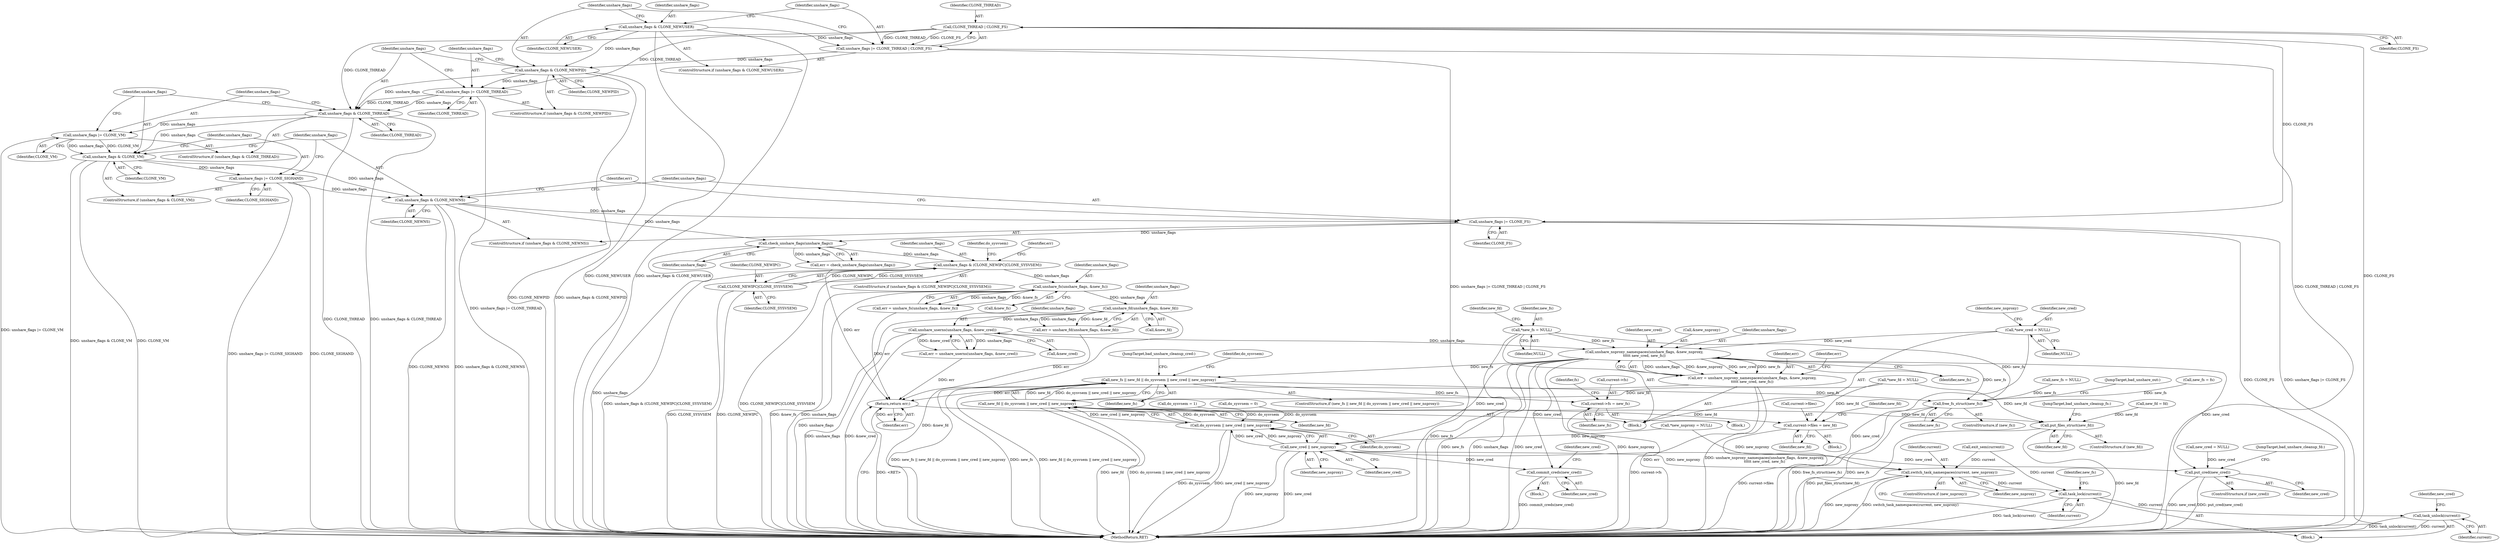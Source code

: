 digraph "0_linux_e66eded8309ebf679d3d3c1f5820d1f2ca332c71@pointer" {
"1000218" [label="(Call,unshare_nsproxy_namespaces(unshare_flags, &new_nsproxy,\n\t\t\t\t\t new_cred, new_fs))"];
"1000209" [label="(Call,unshare_userns(unshare_flags, &new_cred))"];
"1000200" [label="(Call,unshare_fd(unshare_flags, &new_fd))"];
"1000191" [label="(Call,unshare_fs(unshare_flags, &new_fs))"];
"1000181" [label="(Call,unshare_flags & (CLONE_NEWIPC|CLONE_SYSVSEM))"];
"1000175" [label="(Call,check_unshare_flags(unshare_flags))"];
"1000167" [label="(Call,unshare_flags & CLONE_NEWNS)"];
"1000163" [label="(Call,unshare_flags |= CLONE_SIGHAND)"];
"1000160" [label="(Call,unshare_flags & CLONE_VM)"];
"1000156" [label="(Call,unshare_flags |= CLONE_VM)"];
"1000153" [label="(Call,unshare_flags & CLONE_THREAD)"];
"1000149" [label="(Call,unshare_flags |= CLONE_THREAD)"];
"1000146" [label="(Call,unshare_flags & CLONE_NEWPID)"];
"1000140" [label="(Call,unshare_flags |= CLONE_THREAD | CLONE_FS)"];
"1000137" [label="(Call,unshare_flags & CLONE_NEWUSER)"];
"1000142" [label="(Call,CLONE_THREAD | CLONE_FS)"];
"1000170" [label="(Call,unshare_flags |= CLONE_FS)"];
"1000183" [label="(Call,CLONE_NEWIPC|CLONE_SYSVSEM)"];
"1000124" [label="(Call,*new_cred = NULL)"];
"1000115" [label="(Call,*new_fs = NULL)"];
"1000216" [label="(Call,err = unshare_nsproxy_namespaces(unshare_flags, &new_nsproxy,\n\t\t\t\t\t new_cred, new_fs))"];
"1000327" [label="(Return,return err;)"];
"1000228" [label="(Call,new_fs || new_fd || do_sysvsem || new_cred || new_nsproxy)"];
"1000263" [label="(Call,current->fs = new_fs)"];
"1000324" [label="(Call,free_fs_struct(new_fs))"];
"1000234" [label="(Call,new_cred || new_nsproxy)"];
"1000232" [label="(Call,do_sysvsem || new_cred || new_nsproxy)"];
"1000230" [label="(Call,new_fd || do_sysvsem || new_cred || new_nsproxy)"];
"1000293" [label="(Call,current->files = new_fd)"];
"1000319" [label="(Call,put_files_struct(new_fd))"];
"1000245" [label="(Call,switch_task_namespaces(current, new_nsproxy))"];
"1000248" [label="(Call,task_lock(current))"];
"1000301" [label="(Call,task_unlock(current))"];
"1000306" [label="(Call,commit_creds(new_cred))"];
"1000314" [label="(Call,put_cred(new_cred))"];
"1000142" [label="(Call,CLONE_THREAD | CLONE_FS)"];
"1000287" [label="(Block,)"];
"1000148" [label="(Identifier,CLONE_NEWPID)"];
"1000227" [label="(ControlStructure,if (new_fs || new_fd || do_sysvsem || new_cred || new_nsproxy))"];
"1000217" [label="(Identifier,err)"];
"1000315" [label="(Identifier,new_cred)"];
"1000185" [label="(Identifier,CLONE_SYSVSEM)"];
"1000316" [label="(JumpTarget,bad_unshare_cleanup_fd:)"];
"1000155" [label="(Identifier,CLONE_THREAD)"];
"1000169" [label="(Identifier,CLONE_NEWNS)"];
"1000294" [label="(Call,current->files)"];
"1000320" [label="(Identifier,new_fd)"];
"1000328" [label="(Identifier,err)"];
"1000293" [label="(Call,current->files = new_fd)"];
"1000218" [label="(Call,unshare_nsproxy_namespaces(unshare_flags, &new_nsproxy,\n\t\t\t\t\t new_cred, new_fs))"];
"1000307" [label="(Identifier,new_cred)"];
"1000152" [label="(ControlStructure,if (unshare_flags & CLONE_THREAD))"];
"1000317" [label="(ControlStructure,if (new_fd))"];
"1000219" [label="(Identifier,unshare_flags)"];
"1000161" [label="(Identifier,unshare_flags)"];
"1000186" [label="(Call,do_sysvsem = 1)"];
"1000305" [label="(Block,)"];
"1000248" [label="(Call,task_lock(current))"];
"1000329" [label="(MethodReturn,RET)"];
"1000207" [label="(Call,err = unshare_userns(unshare_flags, &new_cred))"];
"1000273" [label="(Call,new_fs = NULL)"];
"1000191" [label="(Call,unshare_fs(unshare_flags, &new_fs))"];
"1000124" [label="(Call,*new_cred = NULL)"];
"1000147" [label="(Identifier,unshare_flags)"];
"1000167" [label="(Call,unshare_flags & CLONE_NEWNS)"];
"1000157" [label="(Identifier,unshare_flags)"];
"1000251" [label="(Identifier,new_fs)"];
"1000172" [label="(Identifier,CLONE_FS)"];
"1000154" [label="(Identifier,unshare_flags)"];
"1000190" [label="(Identifier,err)"];
"1000193" [label="(Call,&new_fs)"];
"1000321" [label="(JumpTarget,bad_unshare_cleanup_fs:)"];
"1000182" [label="(Identifier,unshare_flags)"];
"1000176" [label="(Identifier,unshare_flags)"];
"1000236" [label="(Identifier,new_nsproxy)"];
"1000211" [label="(Call,&new_cred)"];
"1000139" [label="(Identifier,CLONE_NEWUSER)"];
"1000120" [label="(Call,*new_fd = NULL)"];
"1000171" [label="(Identifier,unshare_flags)"];
"1000225" [label="(Identifier,err)"];
"1000162" [label="(Identifier,CLONE_VM)"];
"1000187" [label="(Identifier,do_sysvsem)"];
"1000200" [label="(Call,unshare_fd(unshare_flags, &new_fd))"];
"1000299" [label="(Identifier,new_fd)"];
"1000267" [label="(Identifier,new_fs)"];
"1000153" [label="(Call,unshare_flags & CLONE_THREAD)"];
"1000150" [label="(Identifier,unshare_flags)"];
"1000160" [label="(Call,unshare_flags & CLONE_VM)"];
"1000326" [label="(JumpTarget,bad_unshare_out:)"];
"1000164" [label="(Identifier,unshare_flags)"];
"1000232" [label="(Call,do_sysvsem || new_cred || new_nsproxy)"];
"1000222" [label="(Identifier,new_cred)"];
"1000165" [label="(Identifier,CLONE_SIGHAND)"];
"1000146" [label="(Call,unshare_flags & CLONE_NEWPID)"];
"1000121" [label="(Identifier,new_fd)"];
"1000129" [label="(Identifier,new_nsproxy)"];
"1000314" [label="(Call,put_cred(new_cred))"];
"1000168" [label="(Identifier,unshare_flags)"];
"1000128" [label="(Call,*new_nsproxy = NULL)"];
"1000306" [label="(Call,commit_creds(new_cred))"];
"1000234" [label="(Call,new_cred || new_nsproxy)"];
"1000249" [label="(Identifier,current)"];
"1000325" [label="(Identifier,new_fs)"];
"1000327" [label="(Return,return err;)"];
"1000322" [label="(ControlStructure,if (new_fs))"];
"1000298" [label="(Call,new_fd = fd)"];
"1000301" [label="(Call,task_unlock(current))"];
"1000170" [label="(Call,unshare_flags |= CLONE_FS)"];
"1000233" [label="(Identifier,do_sysvsem)"];
"1000237" [label="(Block,)"];
"1000159" [label="(ControlStructure,if (unshare_flags & CLONE_VM))"];
"1000277" [label="(Call,new_fs = fs)"];
"1000192" [label="(Identifier,unshare_flags)"];
"1000140" [label="(Call,unshare_flags |= CLONE_THREAD | CLONE_FS)"];
"1000241" [label="(Call,exit_sem(current))"];
"1000209" [label="(Call,unshare_userns(unshare_flags, &new_cred))"];
"1000145" [label="(ControlStructure,if (unshare_flags & CLONE_NEWPID))"];
"1000252" [label="(Block,)"];
"1000235" [label="(Identifier,new_cred)"];
"1000181" [label="(Call,unshare_flags & (CLONE_NEWIPC|CLONE_SYSVSEM))"];
"1000180" [label="(ControlStructure,if (unshare_flags & (CLONE_NEWIPC|CLONE_SYSVSEM)))"];
"1000125" [label="(Identifier,new_cred)"];
"1000243" [label="(ControlStructure,if (new_nsproxy))"];
"1000116" [label="(Identifier,new_fs)"];
"1000137" [label="(Call,unshare_flags & CLONE_NEWUSER)"];
"1000173" [label="(Call,err = check_unshare_flags(unshare_flags))"];
"1000115" [label="(Call,*new_fs = NULL)"];
"1000319" [label="(Call,put_files_struct(new_fd))"];
"1000198" [label="(Call,err = unshare_fd(unshare_flags, &new_fd))"];
"1000231" [label="(Identifier,new_fd)"];
"1000230" [label="(Call,new_fd || do_sysvsem || new_cred || new_nsproxy)"];
"1000158" [label="(Identifier,CLONE_VM)"];
"1000210" [label="(Identifier,unshare_flags)"];
"1000297" [label="(Identifier,new_fd)"];
"1000126" [label="(Identifier,NULL)"];
"1000312" [label="(ControlStructure,if (new_cred))"];
"1000220" [label="(Call,&new_nsproxy)"];
"1000201" [label="(Identifier,unshare_flags)"];
"1000189" [label="(Call,err = unshare_fs(unshare_flags, &new_fs))"];
"1000228" [label="(Call,new_fs || new_fd || do_sysvsem || new_cred || new_nsproxy)"];
"1000246" [label="(Identifier,current)"];
"1000138" [label="(Identifier,unshare_flags)"];
"1000309" [label="(Identifier,new_cred)"];
"1000245" [label="(Call,switch_task_namespaces(current, new_nsproxy))"];
"1000175" [label="(Call,check_unshare_flags(unshare_flags))"];
"1000112" [label="(Block,)"];
"1000117" [label="(Identifier,NULL)"];
"1000163" [label="(Call,unshare_flags |= CLONE_SIGHAND)"];
"1000149" [label="(Call,unshare_flags |= CLONE_THREAD)"];
"1000229" [label="(Identifier,new_fs)"];
"1000216" [label="(Call,err = unshare_nsproxy_namespaces(unshare_flags, &new_nsproxy,\n\t\t\t\t\t new_cred, new_fs))"];
"1000302" [label="(Identifier,current)"];
"1000271" [label="(Identifier,fs)"];
"1000174" [label="(Identifier,err)"];
"1000311" [label="(JumpTarget,bad_unshare_cleanup_cred:)"];
"1000166" [label="(ControlStructure,if (unshare_flags & CLONE_NEWNS))"];
"1000202" [label="(Call,&new_fd)"];
"1000239" [label="(Identifier,do_sysvsem)"];
"1000324" [label="(Call,free_fs_struct(new_fs))"];
"1000308" [label="(Call,new_cred = NULL)"];
"1000151" [label="(Identifier,CLONE_THREAD)"];
"1000144" [label="(Identifier,CLONE_FS)"];
"1000143" [label="(Identifier,CLONE_THREAD)"];
"1000264" [label="(Call,current->fs)"];
"1000132" [label="(Call,do_sysvsem = 0)"];
"1000141" [label="(Identifier,unshare_flags)"];
"1000156" [label="(Call,unshare_flags |= CLONE_VM)"];
"1000304" [label="(Identifier,new_cred)"];
"1000247" [label="(Identifier,new_nsproxy)"];
"1000263" [label="(Call,current->fs = new_fs)"];
"1000184" [label="(Identifier,CLONE_NEWIPC)"];
"1000223" [label="(Identifier,new_fs)"];
"1000136" [label="(ControlStructure,if (unshare_flags & CLONE_NEWUSER))"];
"1000183" [label="(Call,CLONE_NEWIPC|CLONE_SYSVSEM)"];
"1000218" -> "1000216"  [label="AST: "];
"1000218" -> "1000223"  [label="CFG: "];
"1000219" -> "1000218"  [label="AST: "];
"1000220" -> "1000218"  [label="AST: "];
"1000222" -> "1000218"  [label="AST: "];
"1000223" -> "1000218"  [label="AST: "];
"1000216" -> "1000218"  [label="CFG: "];
"1000218" -> "1000329"  [label="DDG: new_fs"];
"1000218" -> "1000329"  [label="DDG: unshare_flags"];
"1000218" -> "1000329"  [label="DDG: new_cred"];
"1000218" -> "1000329"  [label="DDG: &new_nsproxy"];
"1000218" -> "1000216"  [label="DDG: unshare_flags"];
"1000218" -> "1000216"  [label="DDG: &new_nsproxy"];
"1000218" -> "1000216"  [label="DDG: new_cred"];
"1000218" -> "1000216"  [label="DDG: new_fs"];
"1000209" -> "1000218"  [label="DDG: unshare_flags"];
"1000124" -> "1000218"  [label="DDG: new_cred"];
"1000115" -> "1000218"  [label="DDG: new_fs"];
"1000218" -> "1000228"  [label="DDG: new_fs"];
"1000218" -> "1000234"  [label="DDG: new_cred"];
"1000218" -> "1000306"  [label="DDG: new_cred"];
"1000218" -> "1000314"  [label="DDG: new_cred"];
"1000218" -> "1000324"  [label="DDG: new_fs"];
"1000209" -> "1000207"  [label="AST: "];
"1000209" -> "1000211"  [label="CFG: "];
"1000210" -> "1000209"  [label="AST: "];
"1000211" -> "1000209"  [label="AST: "];
"1000207" -> "1000209"  [label="CFG: "];
"1000209" -> "1000329"  [label="DDG: unshare_flags"];
"1000209" -> "1000329"  [label="DDG: &new_cred"];
"1000209" -> "1000207"  [label="DDG: unshare_flags"];
"1000209" -> "1000207"  [label="DDG: &new_cred"];
"1000200" -> "1000209"  [label="DDG: unshare_flags"];
"1000200" -> "1000198"  [label="AST: "];
"1000200" -> "1000202"  [label="CFG: "];
"1000201" -> "1000200"  [label="AST: "];
"1000202" -> "1000200"  [label="AST: "];
"1000198" -> "1000200"  [label="CFG: "];
"1000200" -> "1000329"  [label="DDG: unshare_flags"];
"1000200" -> "1000329"  [label="DDG: &new_fd"];
"1000200" -> "1000198"  [label="DDG: unshare_flags"];
"1000200" -> "1000198"  [label="DDG: &new_fd"];
"1000191" -> "1000200"  [label="DDG: unshare_flags"];
"1000191" -> "1000189"  [label="AST: "];
"1000191" -> "1000193"  [label="CFG: "];
"1000192" -> "1000191"  [label="AST: "];
"1000193" -> "1000191"  [label="AST: "];
"1000189" -> "1000191"  [label="CFG: "];
"1000191" -> "1000329"  [label="DDG: &new_fs"];
"1000191" -> "1000329"  [label="DDG: unshare_flags"];
"1000191" -> "1000189"  [label="DDG: unshare_flags"];
"1000191" -> "1000189"  [label="DDG: &new_fs"];
"1000181" -> "1000191"  [label="DDG: unshare_flags"];
"1000181" -> "1000180"  [label="AST: "];
"1000181" -> "1000183"  [label="CFG: "];
"1000182" -> "1000181"  [label="AST: "];
"1000183" -> "1000181"  [label="AST: "];
"1000187" -> "1000181"  [label="CFG: "];
"1000190" -> "1000181"  [label="CFG: "];
"1000181" -> "1000329"  [label="DDG: unshare_flags & (CLONE_NEWIPC|CLONE_SYSVSEM)"];
"1000181" -> "1000329"  [label="DDG: CLONE_NEWIPC|CLONE_SYSVSEM"];
"1000175" -> "1000181"  [label="DDG: unshare_flags"];
"1000183" -> "1000181"  [label="DDG: CLONE_NEWIPC"];
"1000183" -> "1000181"  [label="DDG: CLONE_SYSVSEM"];
"1000175" -> "1000173"  [label="AST: "];
"1000175" -> "1000176"  [label="CFG: "];
"1000176" -> "1000175"  [label="AST: "];
"1000173" -> "1000175"  [label="CFG: "];
"1000175" -> "1000329"  [label="DDG: unshare_flags"];
"1000175" -> "1000173"  [label="DDG: unshare_flags"];
"1000167" -> "1000175"  [label="DDG: unshare_flags"];
"1000170" -> "1000175"  [label="DDG: unshare_flags"];
"1000167" -> "1000166"  [label="AST: "];
"1000167" -> "1000169"  [label="CFG: "];
"1000168" -> "1000167"  [label="AST: "];
"1000169" -> "1000167"  [label="AST: "];
"1000171" -> "1000167"  [label="CFG: "];
"1000174" -> "1000167"  [label="CFG: "];
"1000167" -> "1000329"  [label="DDG: CLONE_NEWNS"];
"1000167" -> "1000329"  [label="DDG: unshare_flags & CLONE_NEWNS"];
"1000163" -> "1000167"  [label="DDG: unshare_flags"];
"1000160" -> "1000167"  [label="DDG: unshare_flags"];
"1000167" -> "1000170"  [label="DDG: unshare_flags"];
"1000163" -> "1000159"  [label="AST: "];
"1000163" -> "1000165"  [label="CFG: "];
"1000164" -> "1000163"  [label="AST: "];
"1000165" -> "1000163"  [label="AST: "];
"1000168" -> "1000163"  [label="CFG: "];
"1000163" -> "1000329"  [label="DDG: unshare_flags |= CLONE_SIGHAND"];
"1000163" -> "1000329"  [label="DDG: CLONE_SIGHAND"];
"1000160" -> "1000163"  [label="DDG: unshare_flags"];
"1000160" -> "1000159"  [label="AST: "];
"1000160" -> "1000162"  [label="CFG: "];
"1000161" -> "1000160"  [label="AST: "];
"1000162" -> "1000160"  [label="AST: "];
"1000164" -> "1000160"  [label="CFG: "];
"1000168" -> "1000160"  [label="CFG: "];
"1000160" -> "1000329"  [label="DDG: unshare_flags & CLONE_VM"];
"1000160" -> "1000329"  [label="DDG: CLONE_VM"];
"1000156" -> "1000160"  [label="DDG: unshare_flags"];
"1000156" -> "1000160"  [label="DDG: CLONE_VM"];
"1000153" -> "1000160"  [label="DDG: unshare_flags"];
"1000156" -> "1000152"  [label="AST: "];
"1000156" -> "1000158"  [label="CFG: "];
"1000157" -> "1000156"  [label="AST: "];
"1000158" -> "1000156"  [label="AST: "];
"1000161" -> "1000156"  [label="CFG: "];
"1000156" -> "1000329"  [label="DDG: unshare_flags |= CLONE_VM"];
"1000153" -> "1000156"  [label="DDG: unshare_flags"];
"1000153" -> "1000152"  [label="AST: "];
"1000153" -> "1000155"  [label="CFG: "];
"1000154" -> "1000153"  [label="AST: "];
"1000155" -> "1000153"  [label="AST: "];
"1000157" -> "1000153"  [label="CFG: "];
"1000161" -> "1000153"  [label="CFG: "];
"1000153" -> "1000329"  [label="DDG: CLONE_THREAD"];
"1000153" -> "1000329"  [label="DDG: unshare_flags & CLONE_THREAD"];
"1000149" -> "1000153"  [label="DDG: unshare_flags"];
"1000149" -> "1000153"  [label="DDG: CLONE_THREAD"];
"1000146" -> "1000153"  [label="DDG: unshare_flags"];
"1000142" -> "1000153"  [label="DDG: CLONE_THREAD"];
"1000149" -> "1000145"  [label="AST: "];
"1000149" -> "1000151"  [label="CFG: "];
"1000150" -> "1000149"  [label="AST: "];
"1000151" -> "1000149"  [label="AST: "];
"1000154" -> "1000149"  [label="CFG: "];
"1000149" -> "1000329"  [label="DDG: unshare_flags |= CLONE_THREAD"];
"1000146" -> "1000149"  [label="DDG: unshare_flags"];
"1000142" -> "1000149"  [label="DDG: CLONE_THREAD"];
"1000146" -> "1000145"  [label="AST: "];
"1000146" -> "1000148"  [label="CFG: "];
"1000147" -> "1000146"  [label="AST: "];
"1000148" -> "1000146"  [label="AST: "];
"1000150" -> "1000146"  [label="CFG: "];
"1000154" -> "1000146"  [label="CFG: "];
"1000146" -> "1000329"  [label="DDG: CLONE_NEWPID"];
"1000146" -> "1000329"  [label="DDG: unshare_flags & CLONE_NEWPID"];
"1000140" -> "1000146"  [label="DDG: unshare_flags"];
"1000137" -> "1000146"  [label="DDG: unshare_flags"];
"1000140" -> "1000136"  [label="AST: "];
"1000140" -> "1000142"  [label="CFG: "];
"1000141" -> "1000140"  [label="AST: "];
"1000142" -> "1000140"  [label="AST: "];
"1000147" -> "1000140"  [label="CFG: "];
"1000140" -> "1000329"  [label="DDG: CLONE_THREAD | CLONE_FS"];
"1000140" -> "1000329"  [label="DDG: unshare_flags |= CLONE_THREAD | CLONE_FS"];
"1000137" -> "1000140"  [label="DDG: unshare_flags"];
"1000142" -> "1000140"  [label="DDG: CLONE_THREAD"];
"1000142" -> "1000140"  [label="DDG: CLONE_FS"];
"1000137" -> "1000136"  [label="AST: "];
"1000137" -> "1000139"  [label="CFG: "];
"1000138" -> "1000137"  [label="AST: "];
"1000139" -> "1000137"  [label="AST: "];
"1000141" -> "1000137"  [label="CFG: "];
"1000147" -> "1000137"  [label="CFG: "];
"1000137" -> "1000329"  [label="DDG: CLONE_NEWUSER"];
"1000137" -> "1000329"  [label="DDG: unshare_flags & CLONE_NEWUSER"];
"1000142" -> "1000144"  [label="CFG: "];
"1000143" -> "1000142"  [label="AST: "];
"1000144" -> "1000142"  [label="AST: "];
"1000142" -> "1000329"  [label="DDG: CLONE_FS"];
"1000142" -> "1000170"  [label="DDG: CLONE_FS"];
"1000170" -> "1000166"  [label="AST: "];
"1000170" -> "1000172"  [label="CFG: "];
"1000171" -> "1000170"  [label="AST: "];
"1000172" -> "1000170"  [label="AST: "];
"1000174" -> "1000170"  [label="CFG: "];
"1000170" -> "1000329"  [label="DDG: CLONE_FS"];
"1000170" -> "1000329"  [label="DDG: unshare_flags |= CLONE_FS"];
"1000183" -> "1000185"  [label="CFG: "];
"1000184" -> "1000183"  [label="AST: "];
"1000185" -> "1000183"  [label="AST: "];
"1000183" -> "1000329"  [label="DDG: CLONE_SYSVSEM"];
"1000183" -> "1000329"  [label="DDG: CLONE_NEWIPC"];
"1000124" -> "1000112"  [label="AST: "];
"1000124" -> "1000126"  [label="CFG: "];
"1000125" -> "1000124"  [label="AST: "];
"1000126" -> "1000124"  [label="AST: "];
"1000129" -> "1000124"  [label="CFG: "];
"1000124" -> "1000329"  [label="DDG: new_cred"];
"1000115" -> "1000112"  [label="AST: "];
"1000115" -> "1000117"  [label="CFG: "];
"1000116" -> "1000115"  [label="AST: "];
"1000117" -> "1000115"  [label="AST: "];
"1000121" -> "1000115"  [label="CFG: "];
"1000115" -> "1000329"  [label="DDG: new_fs"];
"1000115" -> "1000324"  [label="DDG: new_fs"];
"1000216" -> "1000112"  [label="AST: "];
"1000217" -> "1000216"  [label="AST: "];
"1000225" -> "1000216"  [label="CFG: "];
"1000216" -> "1000329"  [label="DDG: err"];
"1000216" -> "1000329"  [label="DDG: unshare_nsproxy_namespaces(unshare_flags, &new_nsproxy,\n\t\t\t\t\t new_cred, new_fs)"];
"1000216" -> "1000327"  [label="DDG: err"];
"1000327" -> "1000112"  [label="AST: "];
"1000327" -> "1000328"  [label="CFG: "];
"1000328" -> "1000327"  [label="AST: "];
"1000329" -> "1000327"  [label="CFG: "];
"1000327" -> "1000329"  [label="DDG: <RET>"];
"1000328" -> "1000327"  [label="DDG: err"];
"1000189" -> "1000327"  [label="DDG: err"];
"1000207" -> "1000327"  [label="DDG: err"];
"1000198" -> "1000327"  [label="DDG: err"];
"1000173" -> "1000327"  [label="DDG: err"];
"1000228" -> "1000227"  [label="AST: "];
"1000228" -> "1000229"  [label="CFG: "];
"1000228" -> "1000230"  [label="CFG: "];
"1000229" -> "1000228"  [label="AST: "];
"1000230" -> "1000228"  [label="AST: "];
"1000239" -> "1000228"  [label="CFG: "];
"1000311" -> "1000228"  [label="CFG: "];
"1000228" -> "1000329"  [label="DDG: new_fs || new_fd || do_sysvsem || new_cred || new_nsproxy"];
"1000228" -> "1000329"  [label="DDG: new_fs"];
"1000228" -> "1000329"  [label="DDG: new_fd || do_sysvsem || new_cred || new_nsproxy"];
"1000230" -> "1000228"  [label="DDG: new_fd"];
"1000230" -> "1000228"  [label="DDG: do_sysvsem || new_cred || new_nsproxy"];
"1000228" -> "1000263"  [label="DDG: new_fs"];
"1000228" -> "1000324"  [label="DDG: new_fs"];
"1000263" -> "1000252"  [label="AST: "];
"1000263" -> "1000267"  [label="CFG: "];
"1000264" -> "1000263"  [label="AST: "];
"1000267" -> "1000263"  [label="AST: "];
"1000271" -> "1000263"  [label="CFG: "];
"1000263" -> "1000329"  [label="DDG: current->fs"];
"1000324" -> "1000322"  [label="AST: "];
"1000324" -> "1000325"  [label="CFG: "];
"1000325" -> "1000324"  [label="AST: "];
"1000326" -> "1000324"  [label="CFG: "];
"1000324" -> "1000329"  [label="DDG: free_fs_struct(new_fs)"];
"1000324" -> "1000329"  [label="DDG: new_fs"];
"1000273" -> "1000324"  [label="DDG: new_fs"];
"1000277" -> "1000324"  [label="DDG: new_fs"];
"1000234" -> "1000232"  [label="AST: "];
"1000234" -> "1000235"  [label="CFG: "];
"1000234" -> "1000236"  [label="CFG: "];
"1000235" -> "1000234"  [label="AST: "];
"1000236" -> "1000234"  [label="AST: "];
"1000232" -> "1000234"  [label="CFG: "];
"1000234" -> "1000329"  [label="DDG: new_nsproxy"];
"1000234" -> "1000329"  [label="DDG: new_cred"];
"1000234" -> "1000232"  [label="DDG: new_cred"];
"1000234" -> "1000232"  [label="DDG: new_nsproxy"];
"1000128" -> "1000234"  [label="DDG: new_nsproxy"];
"1000234" -> "1000245"  [label="DDG: new_nsproxy"];
"1000234" -> "1000306"  [label="DDG: new_cred"];
"1000234" -> "1000314"  [label="DDG: new_cred"];
"1000232" -> "1000230"  [label="AST: "];
"1000232" -> "1000233"  [label="CFG: "];
"1000233" -> "1000232"  [label="AST: "];
"1000230" -> "1000232"  [label="CFG: "];
"1000232" -> "1000329"  [label="DDG: do_sysvsem"];
"1000232" -> "1000329"  [label="DDG: new_cred || new_nsproxy"];
"1000232" -> "1000230"  [label="DDG: do_sysvsem"];
"1000232" -> "1000230"  [label="DDG: new_cred || new_nsproxy"];
"1000186" -> "1000232"  [label="DDG: do_sysvsem"];
"1000132" -> "1000232"  [label="DDG: do_sysvsem"];
"1000230" -> "1000231"  [label="CFG: "];
"1000231" -> "1000230"  [label="AST: "];
"1000230" -> "1000329"  [label="DDG: new_fd"];
"1000230" -> "1000329"  [label="DDG: do_sysvsem || new_cred || new_nsproxy"];
"1000120" -> "1000230"  [label="DDG: new_fd"];
"1000230" -> "1000293"  [label="DDG: new_fd"];
"1000230" -> "1000319"  [label="DDG: new_fd"];
"1000293" -> "1000287"  [label="AST: "];
"1000293" -> "1000297"  [label="CFG: "];
"1000294" -> "1000293"  [label="AST: "];
"1000297" -> "1000293"  [label="AST: "];
"1000299" -> "1000293"  [label="CFG: "];
"1000293" -> "1000329"  [label="DDG: current->files"];
"1000120" -> "1000293"  [label="DDG: new_fd"];
"1000319" -> "1000317"  [label="AST: "];
"1000319" -> "1000320"  [label="CFG: "];
"1000320" -> "1000319"  [label="AST: "];
"1000321" -> "1000319"  [label="CFG: "];
"1000319" -> "1000329"  [label="DDG: put_files_struct(new_fd)"];
"1000319" -> "1000329"  [label="DDG: new_fd"];
"1000298" -> "1000319"  [label="DDG: new_fd"];
"1000120" -> "1000319"  [label="DDG: new_fd"];
"1000245" -> "1000243"  [label="AST: "];
"1000245" -> "1000247"  [label="CFG: "];
"1000246" -> "1000245"  [label="AST: "];
"1000247" -> "1000245"  [label="AST: "];
"1000249" -> "1000245"  [label="CFG: "];
"1000245" -> "1000329"  [label="DDG: switch_task_namespaces(current, new_nsproxy)"];
"1000245" -> "1000329"  [label="DDG: new_nsproxy"];
"1000241" -> "1000245"  [label="DDG: current"];
"1000128" -> "1000245"  [label="DDG: new_nsproxy"];
"1000245" -> "1000248"  [label="DDG: current"];
"1000248" -> "1000237"  [label="AST: "];
"1000248" -> "1000249"  [label="CFG: "];
"1000249" -> "1000248"  [label="AST: "];
"1000251" -> "1000248"  [label="CFG: "];
"1000248" -> "1000329"  [label="DDG: task_lock(current)"];
"1000241" -> "1000248"  [label="DDG: current"];
"1000248" -> "1000301"  [label="DDG: current"];
"1000301" -> "1000237"  [label="AST: "];
"1000301" -> "1000302"  [label="CFG: "];
"1000302" -> "1000301"  [label="AST: "];
"1000304" -> "1000301"  [label="CFG: "];
"1000301" -> "1000329"  [label="DDG: task_unlock(current)"];
"1000301" -> "1000329"  [label="DDG: current"];
"1000306" -> "1000305"  [label="AST: "];
"1000306" -> "1000307"  [label="CFG: "];
"1000307" -> "1000306"  [label="AST: "];
"1000309" -> "1000306"  [label="CFG: "];
"1000306" -> "1000329"  [label="DDG: commit_creds(new_cred)"];
"1000314" -> "1000312"  [label="AST: "];
"1000314" -> "1000315"  [label="CFG: "];
"1000315" -> "1000314"  [label="AST: "];
"1000316" -> "1000314"  [label="CFG: "];
"1000314" -> "1000329"  [label="DDG: new_cred"];
"1000314" -> "1000329"  [label="DDG: put_cred(new_cred)"];
"1000308" -> "1000314"  [label="DDG: new_cred"];
}
